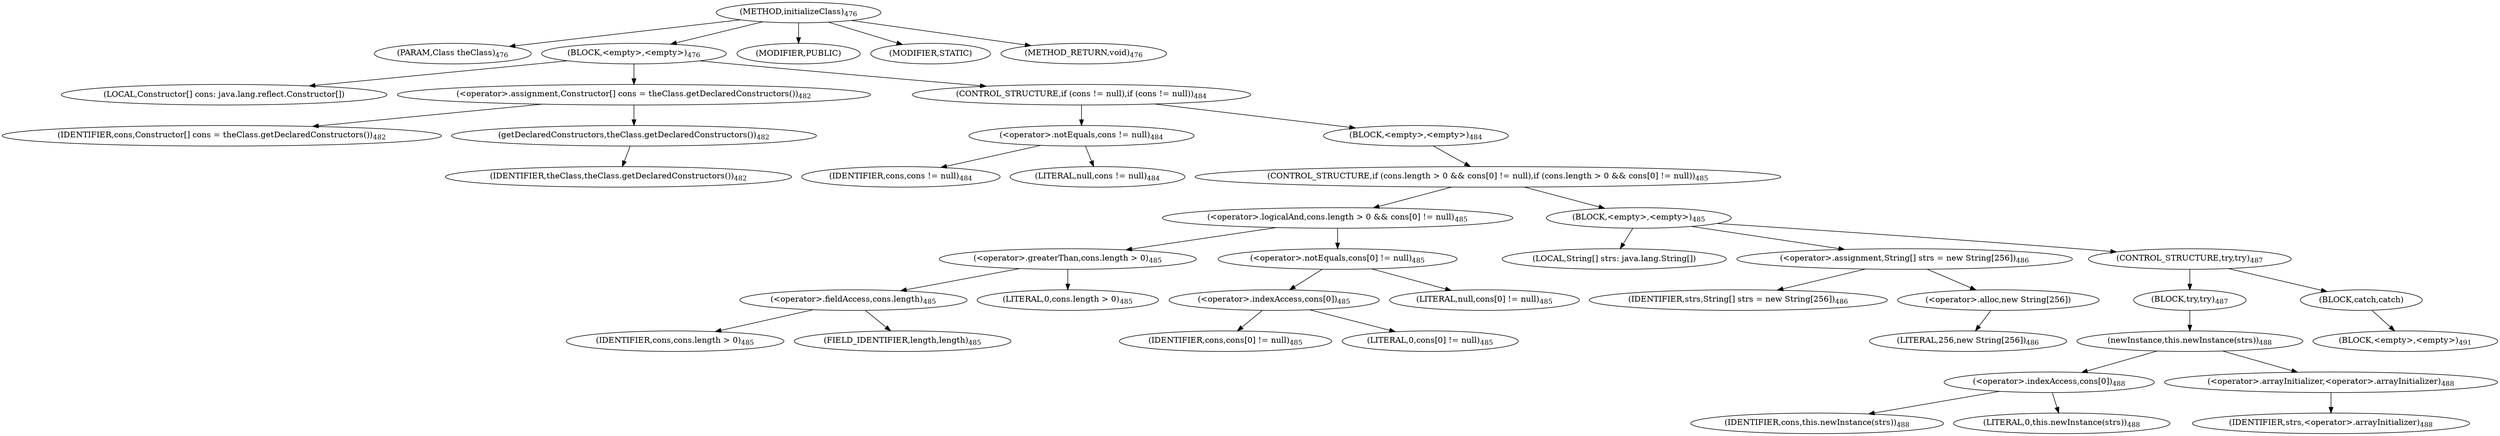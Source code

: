 digraph "initializeClass" {  
"782" [label = <(METHOD,initializeClass)<SUB>476</SUB>> ]
"783" [label = <(PARAM,Class theClass)<SUB>476</SUB>> ]
"784" [label = <(BLOCK,&lt;empty&gt;,&lt;empty&gt;)<SUB>476</SUB>> ]
"785" [label = <(LOCAL,Constructor[] cons: java.lang.reflect.Constructor[])> ]
"786" [label = <(&lt;operator&gt;.assignment,Constructor[] cons = theClass.getDeclaredConstructors())<SUB>482</SUB>> ]
"787" [label = <(IDENTIFIER,cons,Constructor[] cons = theClass.getDeclaredConstructors())<SUB>482</SUB>> ]
"788" [label = <(getDeclaredConstructors,theClass.getDeclaredConstructors())<SUB>482</SUB>> ]
"789" [label = <(IDENTIFIER,theClass,theClass.getDeclaredConstructors())<SUB>482</SUB>> ]
"790" [label = <(CONTROL_STRUCTURE,if (cons != null),if (cons != null))<SUB>484</SUB>> ]
"791" [label = <(&lt;operator&gt;.notEquals,cons != null)<SUB>484</SUB>> ]
"792" [label = <(IDENTIFIER,cons,cons != null)<SUB>484</SUB>> ]
"793" [label = <(LITERAL,null,cons != null)<SUB>484</SUB>> ]
"794" [label = <(BLOCK,&lt;empty&gt;,&lt;empty&gt;)<SUB>484</SUB>> ]
"795" [label = <(CONTROL_STRUCTURE,if (cons.length &gt; 0 &amp;&amp; cons[0] != null),if (cons.length &gt; 0 &amp;&amp; cons[0] != null))<SUB>485</SUB>> ]
"796" [label = <(&lt;operator&gt;.logicalAnd,cons.length &gt; 0 &amp;&amp; cons[0] != null)<SUB>485</SUB>> ]
"797" [label = <(&lt;operator&gt;.greaterThan,cons.length &gt; 0)<SUB>485</SUB>> ]
"798" [label = <(&lt;operator&gt;.fieldAccess,cons.length)<SUB>485</SUB>> ]
"799" [label = <(IDENTIFIER,cons,cons.length &gt; 0)<SUB>485</SUB>> ]
"800" [label = <(FIELD_IDENTIFIER,length,length)<SUB>485</SUB>> ]
"801" [label = <(LITERAL,0,cons.length &gt; 0)<SUB>485</SUB>> ]
"802" [label = <(&lt;operator&gt;.notEquals,cons[0] != null)<SUB>485</SUB>> ]
"803" [label = <(&lt;operator&gt;.indexAccess,cons[0])<SUB>485</SUB>> ]
"804" [label = <(IDENTIFIER,cons,cons[0] != null)<SUB>485</SUB>> ]
"805" [label = <(LITERAL,0,cons[0] != null)<SUB>485</SUB>> ]
"806" [label = <(LITERAL,null,cons[0] != null)<SUB>485</SUB>> ]
"807" [label = <(BLOCK,&lt;empty&gt;,&lt;empty&gt;)<SUB>485</SUB>> ]
"808" [label = <(LOCAL,String[] strs: java.lang.String[])> ]
"809" [label = <(&lt;operator&gt;.assignment,String[] strs = new String[256])<SUB>486</SUB>> ]
"810" [label = <(IDENTIFIER,strs,String[] strs = new String[256])<SUB>486</SUB>> ]
"811" [label = <(&lt;operator&gt;.alloc,new String[256])> ]
"812" [label = <(LITERAL,256,new String[256])<SUB>486</SUB>> ]
"813" [label = <(CONTROL_STRUCTURE,try,try)<SUB>487</SUB>> ]
"814" [label = <(BLOCK,try,try)<SUB>487</SUB>> ]
"815" [label = <(newInstance,this.newInstance(strs))<SUB>488</SUB>> ]
"816" [label = <(&lt;operator&gt;.indexAccess,cons[0])<SUB>488</SUB>> ]
"817" [label = <(IDENTIFIER,cons,this.newInstance(strs))<SUB>488</SUB>> ]
"818" [label = <(LITERAL,0,this.newInstance(strs))<SUB>488</SUB>> ]
"819" [label = <(&lt;operator&gt;.arrayInitializer,&lt;operator&gt;.arrayInitializer)<SUB>488</SUB>> ]
"820" [label = <(IDENTIFIER,strs,&lt;operator&gt;.arrayInitializer)<SUB>488</SUB>> ]
"821" [label = <(BLOCK,catch,catch)> ]
"822" [label = <(BLOCK,&lt;empty&gt;,&lt;empty&gt;)<SUB>491</SUB>> ]
"823" [label = <(MODIFIER,PUBLIC)> ]
"824" [label = <(MODIFIER,STATIC)> ]
"825" [label = <(METHOD_RETURN,void)<SUB>476</SUB>> ]
  "782" -> "783" 
  "782" -> "784" 
  "782" -> "823" 
  "782" -> "824" 
  "782" -> "825" 
  "784" -> "785" 
  "784" -> "786" 
  "784" -> "790" 
  "786" -> "787" 
  "786" -> "788" 
  "788" -> "789" 
  "790" -> "791" 
  "790" -> "794" 
  "791" -> "792" 
  "791" -> "793" 
  "794" -> "795" 
  "795" -> "796" 
  "795" -> "807" 
  "796" -> "797" 
  "796" -> "802" 
  "797" -> "798" 
  "797" -> "801" 
  "798" -> "799" 
  "798" -> "800" 
  "802" -> "803" 
  "802" -> "806" 
  "803" -> "804" 
  "803" -> "805" 
  "807" -> "808" 
  "807" -> "809" 
  "807" -> "813" 
  "809" -> "810" 
  "809" -> "811" 
  "811" -> "812" 
  "813" -> "814" 
  "813" -> "821" 
  "814" -> "815" 
  "815" -> "816" 
  "815" -> "819" 
  "816" -> "817" 
  "816" -> "818" 
  "819" -> "820" 
  "821" -> "822" 
}
